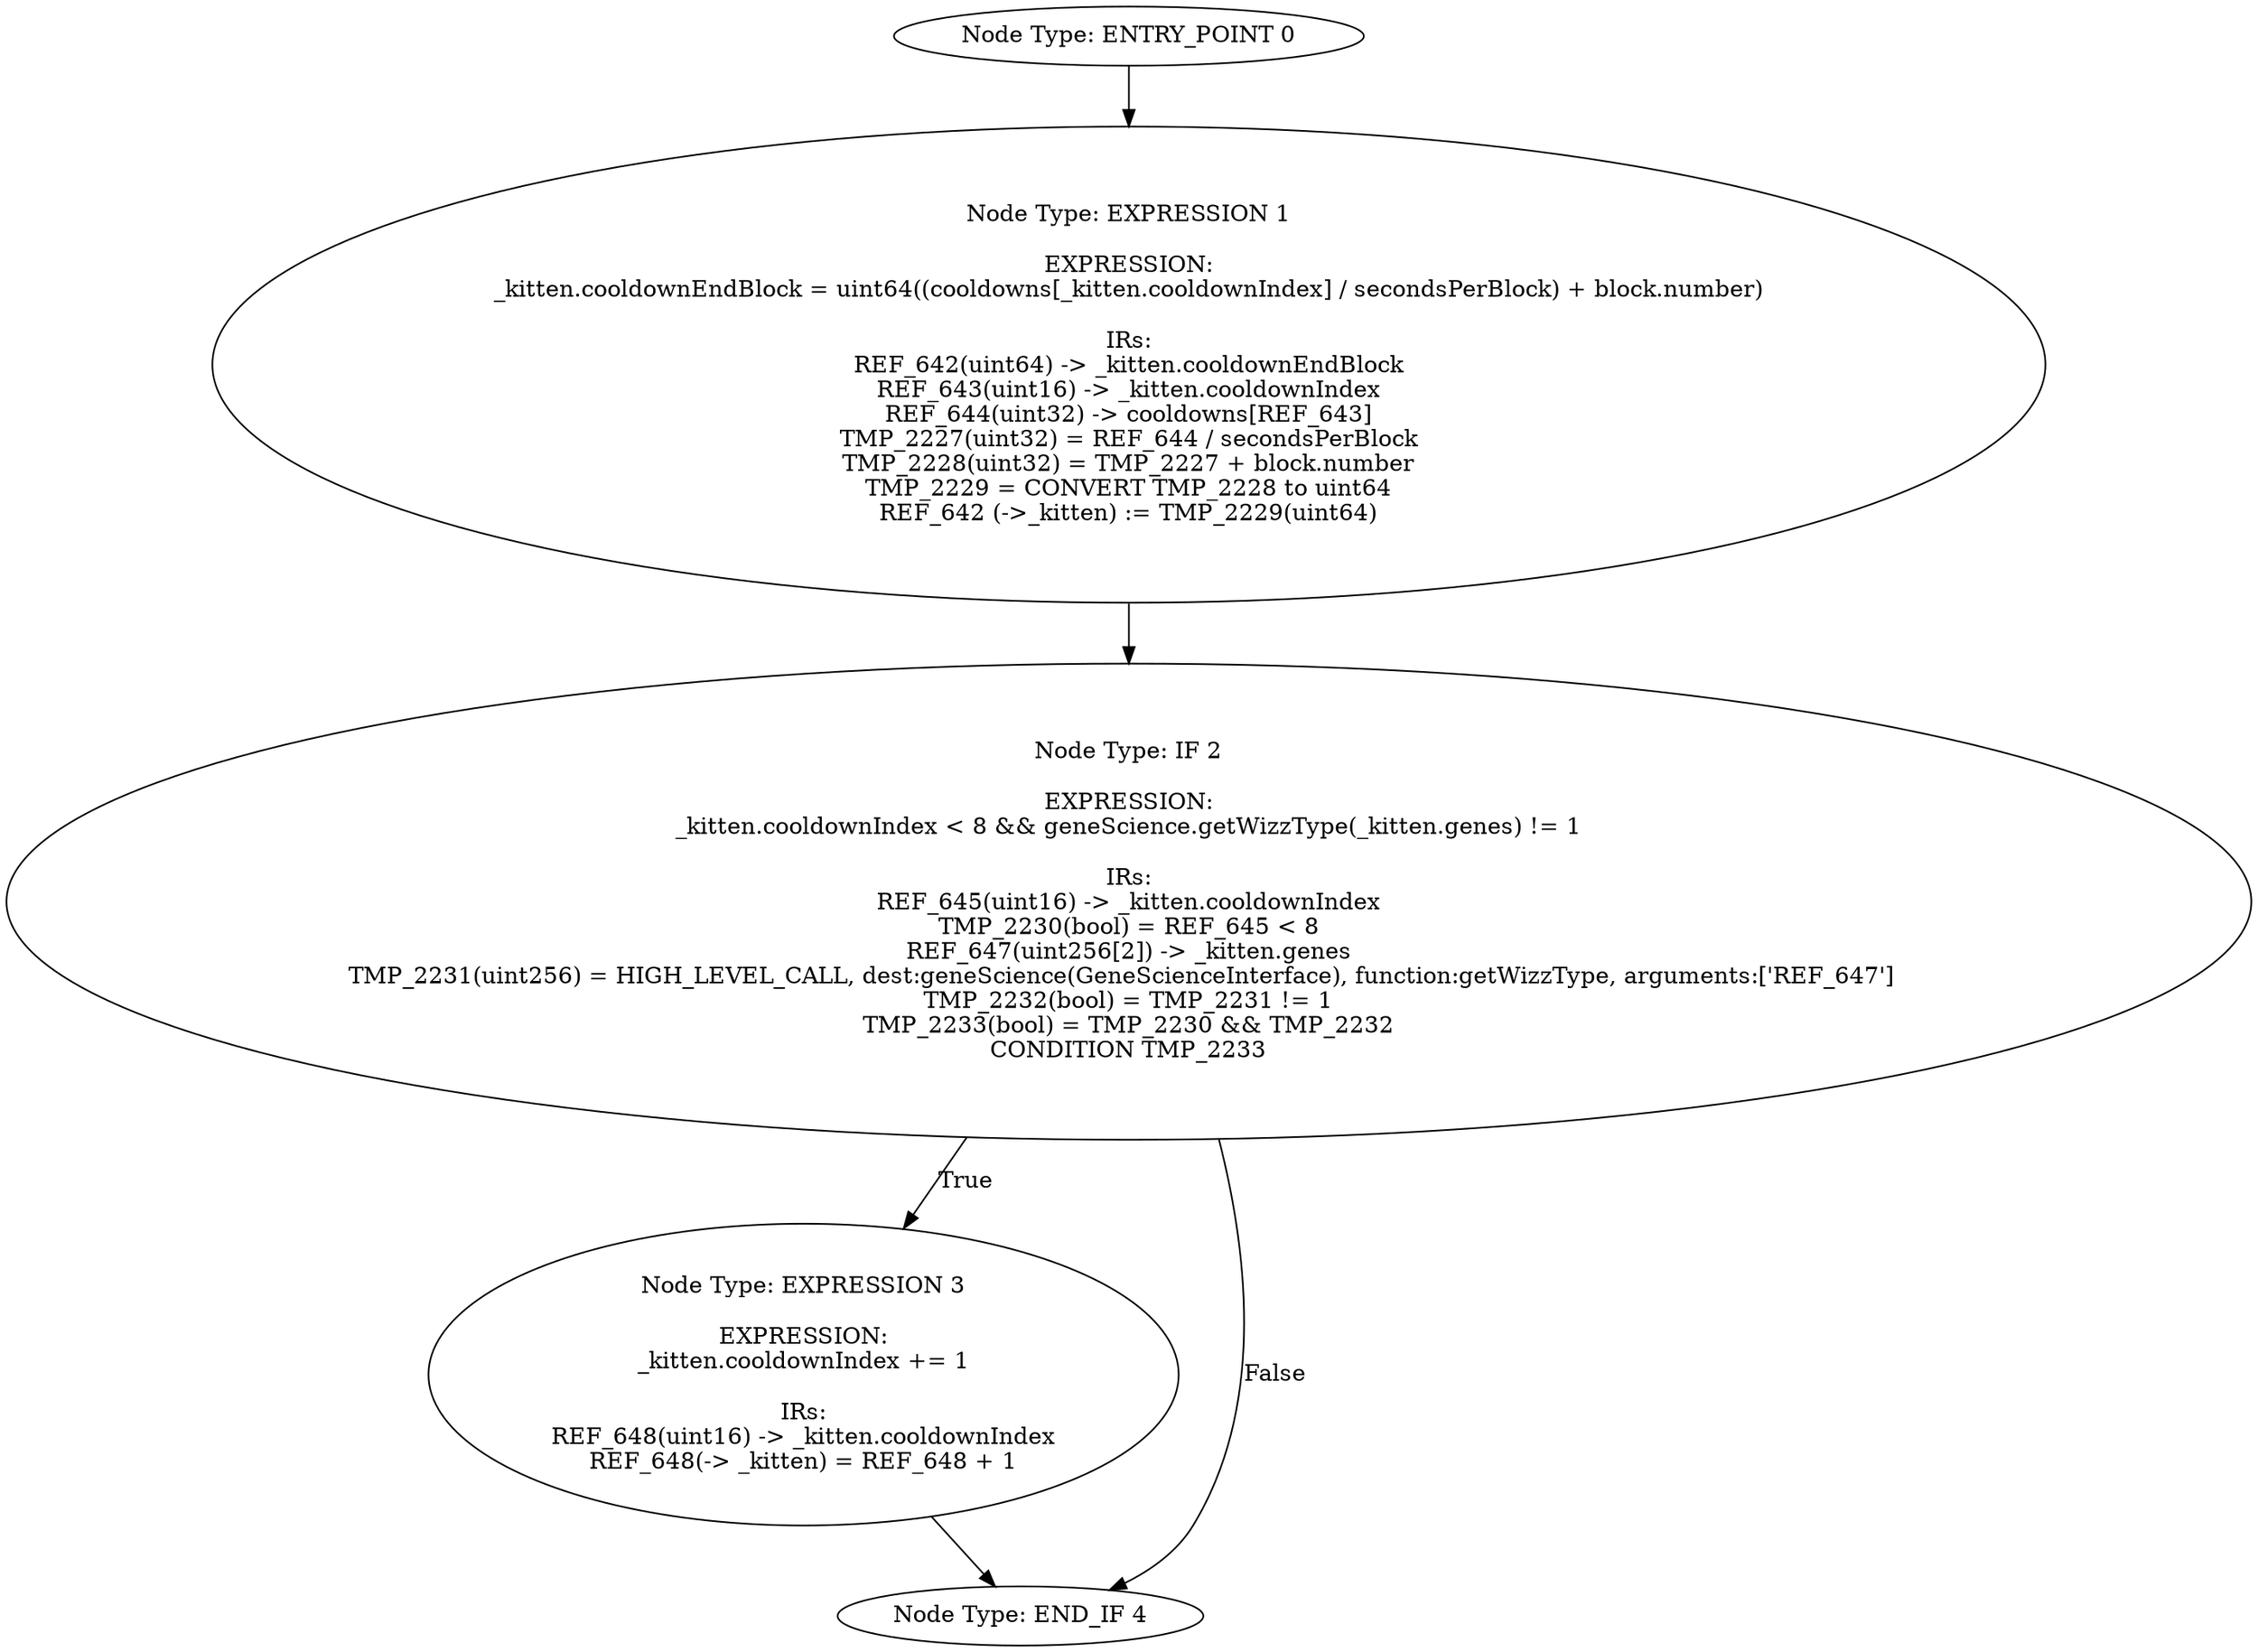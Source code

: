 digraph{
0[label="Node Type: ENTRY_POINT 0
"];
0->1;
1[label="Node Type: EXPRESSION 1

EXPRESSION:
_kitten.cooldownEndBlock = uint64((cooldowns[_kitten.cooldownIndex] / secondsPerBlock) + block.number)

IRs:
REF_642(uint64) -> _kitten.cooldownEndBlock
REF_643(uint16) -> _kitten.cooldownIndex
REF_644(uint32) -> cooldowns[REF_643]
TMP_2227(uint32) = REF_644 / secondsPerBlock
TMP_2228(uint32) = TMP_2227 + block.number
TMP_2229 = CONVERT TMP_2228 to uint64
REF_642 (->_kitten) := TMP_2229(uint64)"];
1->2;
2[label="Node Type: IF 2

EXPRESSION:
_kitten.cooldownIndex < 8 && geneScience.getWizzType(_kitten.genes) != 1

IRs:
REF_645(uint16) -> _kitten.cooldownIndex
TMP_2230(bool) = REF_645 < 8
REF_647(uint256[2]) -> _kitten.genes
TMP_2231(uint256) = HIGH_LEVEL_CALL, dest:geneScience(GeneScienceInterface), function:getWizzType, arguments:['REF_647']  
TMP_2232(bool) = TMP_2231 != 1
TMP_2233(bool) = TMP_2230 && TMP_2232
CONDITION TMP_2233"];
2->3[label="True"];
2->4[label="False"];
3[label="Node Type: EXPRESSION 3

EXPRESSION:
_kitten.cooldownIndex += 1

IRs:
REF_648(uint16) -> _kitten.cooldownIndex
REF_648(-> _kitten) = REF_648 + 1"];
3->4;
4[label="Node Type: END_IF 4
"];
}
